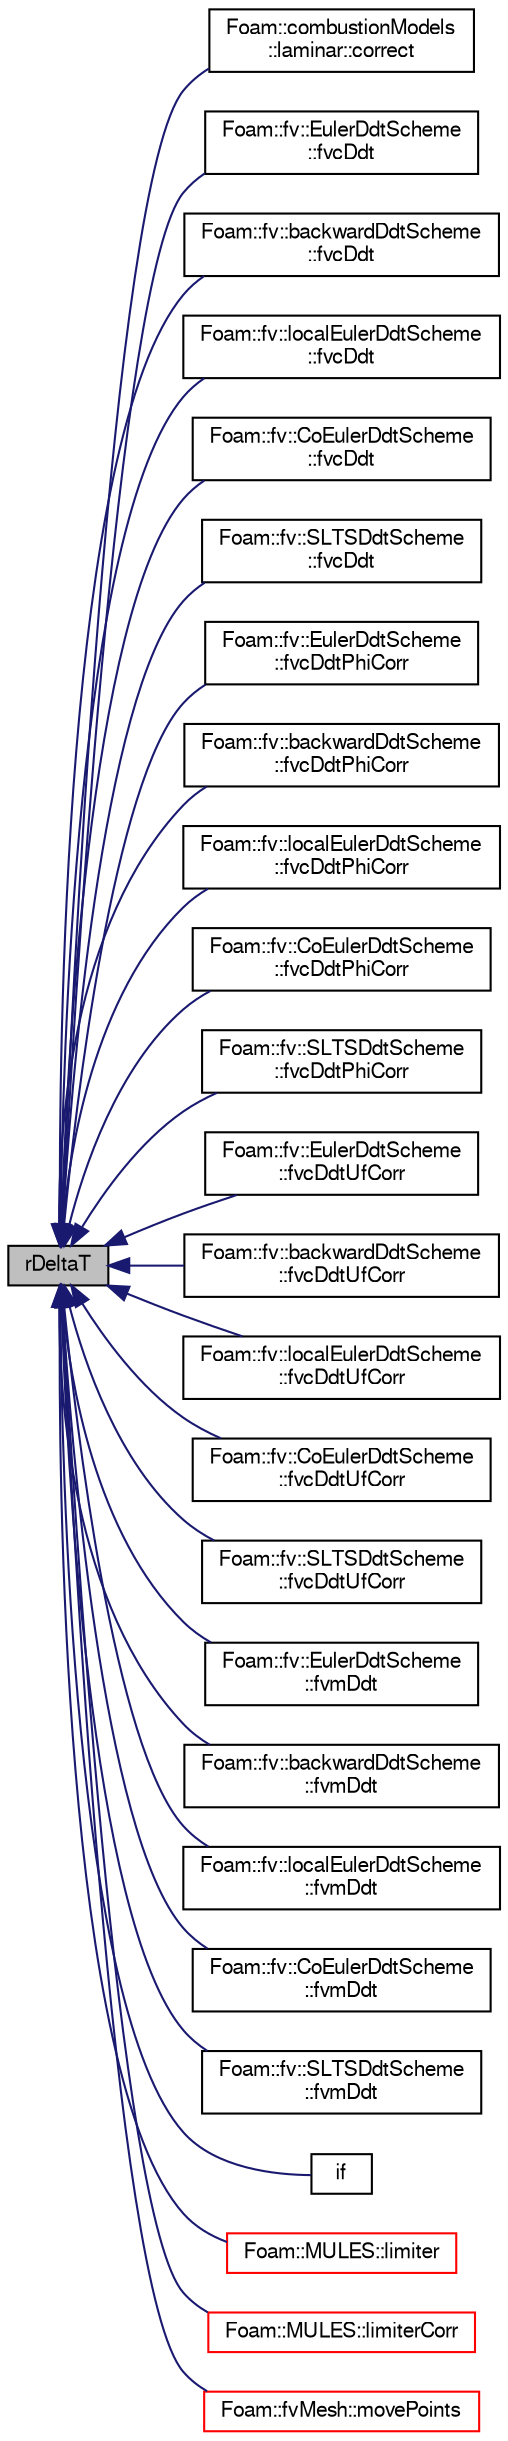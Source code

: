 digraph "rDeltaT"
{
  bgcolor="transparent";
  edge [fontname="FreeSans",fontsize="10",labelfontname="FreeSans",labelfontsize="10"];
  node [fontname="FreeSans",fontsize="10",shape=record];
  rankdir="LR";
  Node1 [label="rDeltaT",height=0.2,width=0.4,color="black", fillcolor="grey75", style="filled" fontcolor="black"];
  Node1 -> Node2 [dir="back",color="midnightblue",fontsize="10",style="solid",fontname="FreeSans"];
  Node2 [label="Foam::combustionModels\l::laminar::correct",height=0.2,width=0.4,color="black",URL="$a01227.html#a3ae44b28050c3aa494c1d8e18cf618c1",tooltip="Correct combustion rate. "];
  Node1 -> Node3 [dir="back",color="midnightblue",fontsize="10",style="solid",fontname="FreeSans"];
  Node3 [label="Foam::fv::EulerDdtScheme\l::fvcDdt",height=0.2,width=0.4,color="black",URL="$a00660.html#a2b9a1541ce06c457e16e2cb676f67e46"];
  Node1 -> Node4 [dir="back",color="midnightblue",fontsize="10",style="solid",fontname="FreeSans"];
  Node4 [label="Foam::fv::backwardDdtScheme\l::fvcDdt",height=0.2,width=0.4,color="black",URL="$a00087.html#a2b9a1541ce06c457e16e2cb676f67e46"];
  Node1 -> Node5 [dir="back",color="midnightblue",fontsize="10",style="solid",fontname="FreeSans"];
  Node5 [label="Foam::fv::localEulerDdtScheme\l::fvcDdt",height=0.2,width=0.4,color="black",URL="$a01335.html#a2b9a1541ce06c457e16e2cb676f67e46"];
  Node1 -> Node6 [dir="back",color="midnightblue",fontsize="10",style="solid",fontname="FreeSans"];
  Node6 [label="Foam::fv::CoEulerDdtScheme\l::fvcDdt",height=0.2,width=0.4,color="black",URL="$a00299.html#a2b9a1541ce06c457e16e2cb676f67e46"];
  Node1 -> Node7 [dir="back",color="midnightblue",fontsize="10",style="solid",fontname="FreeSans"];
  Node7 [label="Foam::fv::SLTSDdtScheme\l::fvcDdt",height=0.2,width=0.4,color="black",URL="$a02278.html#a2b9a1541ce06c457e16e2cb676f67e46"];
  Node1 -> Node8 [dir="back",color="midnightblue",fontsize="10",style="solid",fontname="FreeSans"];
  Node8 [label="Foam::fv::EulerDdtScheme\l::fvcDdtPhiCorr",height=0.2,width=0.4,color="black",URL="$a00660.html#aea5ea010bd642e637a7f3909174cca8c"];
  Node1 -> Node9 [dir="back",color="midnightblue",fontsize="10",style="solid",fontname="FreeSans"];
  Node9 [label="Foam::fv::backwardDdtScheme\l::fvcDdtPhiCorr",height=0.2,width=0.4,color="black",URL="$a00087.html#a2cd3566b8394e9b51815aef5b764cd33"];
  Node1 -> Node10 [dir="back",color="midnightblue",fontsize="10",style="solid",fontname="FreeSans"];
  Node10 [label="Foam::fv::localEulerDdtScheme\l::fvcDdtPhiCorr",height=0.2,width=0.4,color="black",URL="$a01335.html#aa748aa5731e72b3ab6b596a1a3b0cb2d"];
  Node1 -> Node11 [dir="back",color="midnightblue",fontsize="10",style="solid",fontname="FreeSans"];
  Node11 [label="Foam::fv::CoEulerDdtScheme\l::fvcDdtPhiCorr",height=0.2,width=0.4,color="black",URL="$a00299.html#a33f5cdb166b94225746ffebc3da4f759"];
  Node1 -> Node12 [dir="back",color="midnightblue",fontsize="10",style="solid",fontname="FreeSans"];
  Node12 [label="Foam::fv::SLTSDdtScheme\l::fvcDdtPhiCorr",height=0.2,width=0.4,color="black",URL="$a02278.html#a70599a08bad41eec8ff9c5b8b15bdfb4"];
  Node1 -> Node13 [dir="back",color="midnightblue",fontsize="10",style="solid",fontname="FreeSans"];
  Node13 [label="Foam::fv::EulerDdtScheme\l::fvcDdtUfCorr",height=0.2,width=0.4,color="black",URL="$a00660.html#aecbc9f6b271c53137bafd88d71cca898"];
  Node1 -> Node14 [dir="back",color="midnightblue",fontsize="10",style="solid",fontname="FreeSans"];
  Node14 [label="Foam::fv::backwardDdtScheme\l::fvcDdtUfCorr",height=0.2,width=0.4,color="black",URL="$a00087.html#a116ff4bf9de040e220fd93a58feb4e75"];
  Node1 -> Node15 [dir="back",color="midnightblue",fontsize="10",style="solid",fontname="FreeSans"];
  Node15 [label="Foam::fv::localEulerDdtScheme\l::fvcDdtUfCorr",height=0.2,width=0.4,color="black",URL="$a01335.html#a7d1c87d08f139bbdfab3842a6cf6cc2f"];
  Node1 -> Node16 [dir="back",color="midnightblue",fontsize="10",style="solid",fontname="FreeSans"];
  Node16 [label="Foam::fv::CoEulerDdtScheme\l::fvcDdtUfCorr",height=0.2,width=0.4,color="black",URL="$a00299.html#a08cbec5ced869c7c2325e049742bec85"];
  Node1 -> Node17 [dir="back",color="midnightblue",fontsize="10",style="solid",fontname="FreeSans"];
  Node17 [label="Foam::fv::SLTSDdtScheme\l::fvcDdtUfCorr",height=0.2,width=0.4,color="black",URL="$a02278.html#ad31782971afded9cb24b31ea3d172752"];
  Node1 -> Node18 [dir="back",color="midnightblue",fontsize="10",style="solid",fontname="FreeSans"];
  Node18 [label="Foam::fv::EulerDdtScheme\l::fvmDdt",height=0.2,width=0.4,color="black",URL="$a00660.html#a8602a98a4ac41054bb3dcf8adc93b94b"];
  Node1 -> Node19 [dir="back",color="midnightblue",fontsize="10",style="solid",fontname="FreeSans"];
  Node19 [label="Foam::fv::backwardDdtScheme\l::fvmDdt",height=0.2,width=0.4,color="black",URL="$a00087.html#a8602a98a4ac41054bb3dcf8adc93b94b"];
  Node1 -> Node20 [dir="back",color="midnightblue",fontsize="10",style="solid",fontname="FreeSans"];
  Node20 [label="Foam::fv::localEulerDdtScheme\l::fvmDdt",height=0.2,width=0.4,color="black",URL="$a01335.html#a8602a98a4ac41054bb3dcf8adc93b94b"];
  Node1 -> Node21 [dir="back",color="midnightblue",fontsize="10",style="solid",fontname="FreeSans"];
  Node21 [label="Foam::fv::CoEulerDdtScheme\l::fvmDdt",height=0.2,width=0.4,color="black",URL="$a00299.html#a8602a98a4ac41054bb3dcf8adc93b94b"];
  Node1 -> Node22 [dir="back",color="midnightblue",fontsize="10",style="solid",fontname="FreeSans"];
  Node22 [label="Foam::fv::SLTSDdtScheme\l::fvmDdt",height=0.2,width=0.4,color="black",URL="$a02278.html#a8602a98a4ac41054bb3dcf8adc93b94b"];
  Node1 -> Node23 [dir="back",color="midnightblue",fontsize="10",style="solid",fontname="FreeSans"];
  Node23 [label="if",height=0.2,width=0.4,color="black",URL="$a03035.html#a75c6a57dd63841e1ed00e5cc88efccae"];
  Node1 -> Node24 [dir="back",color="midnightblue",fontsize="10",style="solid",fontname="FreeSans"];
  Node24 [label="Foam::MULES::limiter",height=0.2,width=0.4,color="red",URL="$a10293.html#ae90eb6b771613f9ffe9bbe814bc2d479"];
  Node1 -> Node25 [dir="back",color="midnightblue",fontsize="10",style="solid",fontname="FreeSans"];
  Node25 [label="Foam::MULES::limiterCorr",height=0.2,width=0.4,color="red",URL="$a10293.html#a38e5d08438513810310daf8913dc4917"];
  Node1 -> Node26 [dir="back",color="midnightblue",fontsize="10",style="solid",fontname="FreeSans"];
  Node26 [label="Foam::fvMesh::movePoints",height=0.2,width=0.4,color="red",URL="$a00851.html#a3693c648bea2e99054cbbb75d4bf4e4d",tooltip="Move points, returns volumes swept by faces in motion. "];
}
